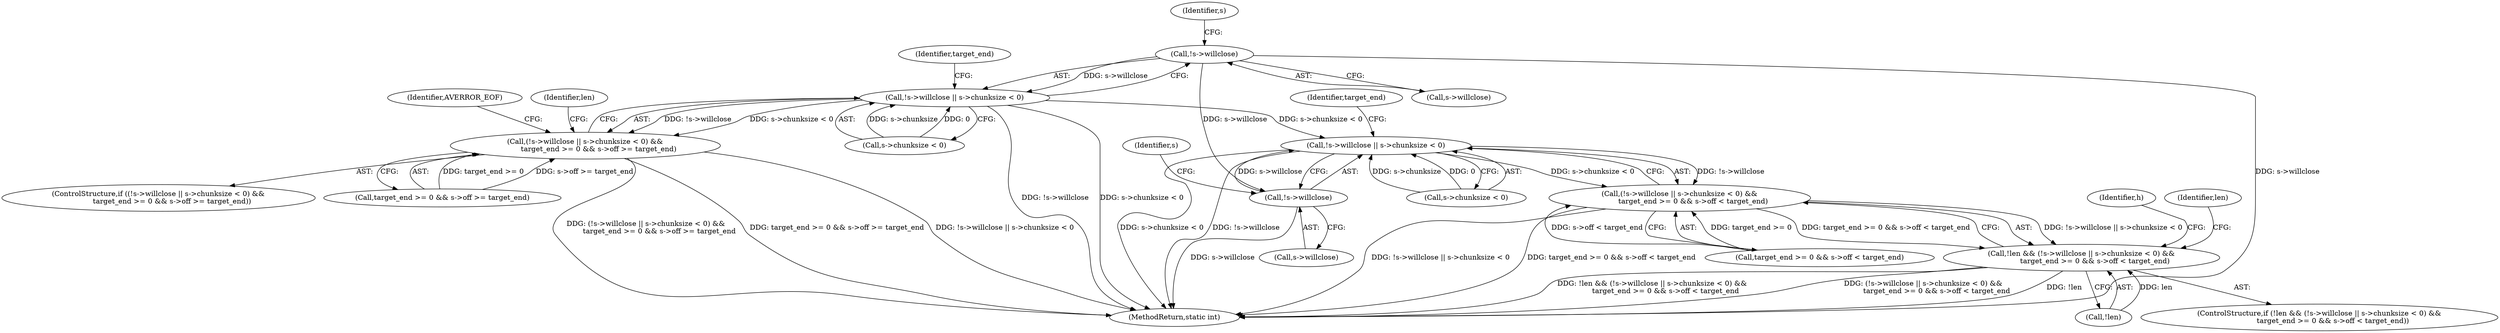 digraph "1_FFmpeg_2a05c8f813de6f2278827734bf8102291e7484aa@del" {
"1000163" [label="(Call,!s->willclose)"];
"1000162" [label="(Call,!s->willclose || s->chunksize < 0)"];
"1000161" [label="(Call,(!s->willclose || s->chunksize < 0) &&\n            target_end >= 0 && s->off >= target_end)"];
"1000196" [label="(Call,!s->willclose || s->chunksize < 0)"];
"1000195" [label="(Call,(!s->willclose || s->chunksize < 0) &&\n            target_end >= 0 && s->off < target_end)"];
"1000192" [label="(Call,!len && (!s->willclose || s->chunksize < 0) &&\n            target_end >= 0 && s->off < target_end)"];
"1000197" [label="(Call,!s->willclose)"];
"1000208" [label="(Identifier,target_end)"];
"1000229" [label="(Identifier,len)"];
"1000193" [label="(Call,!len)"];
"1000201" [label="(Call,s->chunksize < 0)"];
"1000169" [label="(Identifier,s)"];
"1000163" [label="(Call,!s->willclose)"];
"1000250" [label="(MethodReturn,static int)"];
"1000162" [label="(Call,!s->willclose || s->chunksize < 0)"];
"1000192" [label="(Call,!len && (!s->willclose || s->chunksize < 0) &&\n            target_end >= 0 && s->off < target_end)"];
"1000172" [label="(Call,target_end >= 0 && s->off >= target_end)"];
"1000191" [label="(ControlStructure,if (!len && (!s->willclose || s->chunksize < 0) &&\n            target_end >= 0 && s->off < target_end))"];
"1000160" [label="(ControlStructure,if ((!s->willclose || s->chunksize < 0) &&\n            target_end >= 0 && s->off >= target_end))"];
"1000196" [label="(Call,!s->willclose || s->chunksize < 0)"];
"1000195" [label="(Call,(!s->willclose || s->chunksize < 0) &&\n            target_end >= 0 && s->off < target_end)"];
"1000164" [label="(Call,s->willclose)"];
"1000184" [label="(Identifier,len)"];
"1000161" [label="(Call,(!s->willclose || s->chunksize < 0) &&\n            target_end >= 0 && s->off >= target_end)"];
"1000167" [label="(Call,s->chunksize < 0)"];
"1000203" [label="(Identifier,s)"];
"1000217" [label="(Identifier,h)"];
"1000198" [label="(Call,s->willclose)"];
"1000197" [label="(Call,!s->willclose)"];
"1000206" [label="(Call,target_end >= 0 && s->off < target_end)"];
"1000174" [label="(Identifier,target_end)"];
"1000182" [label="(Identifier,AVERROR_EOF)"];
"1000163" -> "1000162"  [label="AST: "];
"1000163" -> "1000164"  [label="CFG: "];
"1000164" -> "1000163"  [label="AST: "];
"1000169" -> "1000163"  [label="CFG: "];
"1000162" -> "1000163"  [label="CFG: "];
"1000163" -> "1000250"  [label="DDG: s->willclose"];
"1000163" -> "1000162"  [label="DDG: s->willclose"];
"1000163" -> "1000197"  [label="DDG: s->willclose"];
"1000162" -> "1000161"  [label="AST: "];
"1000162" -> "1000167"  [label="CFG: "];
"1000167" -> "1000162"  [label="AST: "];
"1000174" -> "1000162"  [label="CFG: "];
"1000161" -> "1000162"  [label="CFG: "];
"1000162" -> "1000250"  [label="DDG: s->chunksize < 0"];
"1000162" -> "1000250"  [label="DDG: !s->willclose"];
"1000162" -> "1000161"  [label="DDG: !s->willclose"];
"1000162" -> "1000161"  [label="DDG: s->chunksize < 0"];
"1000167" -> "1000162"  [label="DDG: s->chunksize"];
"1000167" -> "1000162"  [label="DDG: 0"];
"1000162" -> "1000196"  [label="DDG: s->chunksize < 0"];
"1000161" -> "1000160"  [label="AST: "];
"1000161" -> "1000172"  [label="CFG: "];
"1000172" -> "1000161"  [label="AST: "];
"1000182" -> "1000161"  [label="CFG: "];
"1000184" -> "1000161"  [label="CFG: "];
"1000161" -> "1000250"  [label="DDG: target_end >= 0 && s->off >= target_end"];
"1000161" -> "1000250"  [label="DDG: !s->willclose || s->chunksize < 0"];
"1000161" -> "1000250"  [label="DDG: (!s->willclose || s->chunksize < 0) &&\n            target_end >= 0 && s->off >= target_end"];
"1000172" -> "1000161"  [label="DDG: target_end >= 0"];
"1000172" -> "1000161"  [label="DDG: s->off >= target_end"];
"1000196" -> "1000195"  [label="AST: "];
"1000196" -> "1000197"  [label="CFG: "];
"1000196" -> "1000201"  [label="CFG: "];
"1000197" -> "1000196"  [label="AST: "];
"1000201" -> "1000196"  [label="AST: "];
"1000208" -> "1000196"  [label="CFG: "];
"1000195" -> "1000196"  [label="CFG: "];
"1000196" -> "1000250"  [label="DDG: s->chunksize < 0"];
"1000196" -> "1000250"  [label="DDG: !s->willclose"];
"1000196" -> "1000195"  [label="DDG: !s->willclose"];
"1000196" -> "1000195"  [label="DDG: s->chunksize < 0"];
"1000197" -> "1000196"  [label="DDG: s->willclose"];
"1000201" -> "1000196"  [label="DDG: s->chunksize"];
"1000201" -> "1000196"  [label="DDG: 0"];
"1000195" -> "1000192"  [label="AST: "];
"1000195" -> "1000206"  [label="CFG: "];
"1000206" -> "1000195"  [label="AST: "];
"1000192" -> "1000195"  [label="CFG: "];
"1000195" -> "1000250"  [label="DDG: target_end >= 0 && s->off < target_end"];
"1000195" -> "1000250"  [label="DDG: !s->willclose || s->chunksize < 0"];
"1000195" -> "1000192"  [label="DDG: !s->willclose || s->chunksize < 0"];
"1000195" -> "1000192"  [label="DDG: target_end >= 0 && s->off < target_end"];
"1000206" -> "1000195"  [label="DDG: target_end >= 0"];
"1000206" -> "1000195"  [label="DDG: s->off < target_end"];
"1000192" -> "1000191"  [label="AST: "];
"1000192" -> "1000193"  [label="CFG: "];
"1000193" -> "1000192"  [label="AST: "];
"1000217" -> "1000192"  [label="CFG: "];
"1000229" -> "1000192"  [label="CFG: "];
"1000192" -> "1000250"  [label="DDG: (!s->willclose || s->chunksize < 0) &&\n            target_end >= 0 && s->off < target_end"];
"1000192" -> "1000250"  [label="DDG: !len"];
"1000192" -> "1000250"  [label="DDG: !len && (!s->willclose || s->chunksize < 0) &&\n            target_end >= 0 && s->off < target_end"];
"1000193" -> "1000192"  [label="DDG: len"];
"1000197" -> "1000198"  [label="CFG: "];
"1000198" -> "1000197"  [label="AST: "];
"1000203" -> "1000197"  [label="CFG: "];
"1000197" -> "1000250"  [label="DDG: s->willclose"];
}
